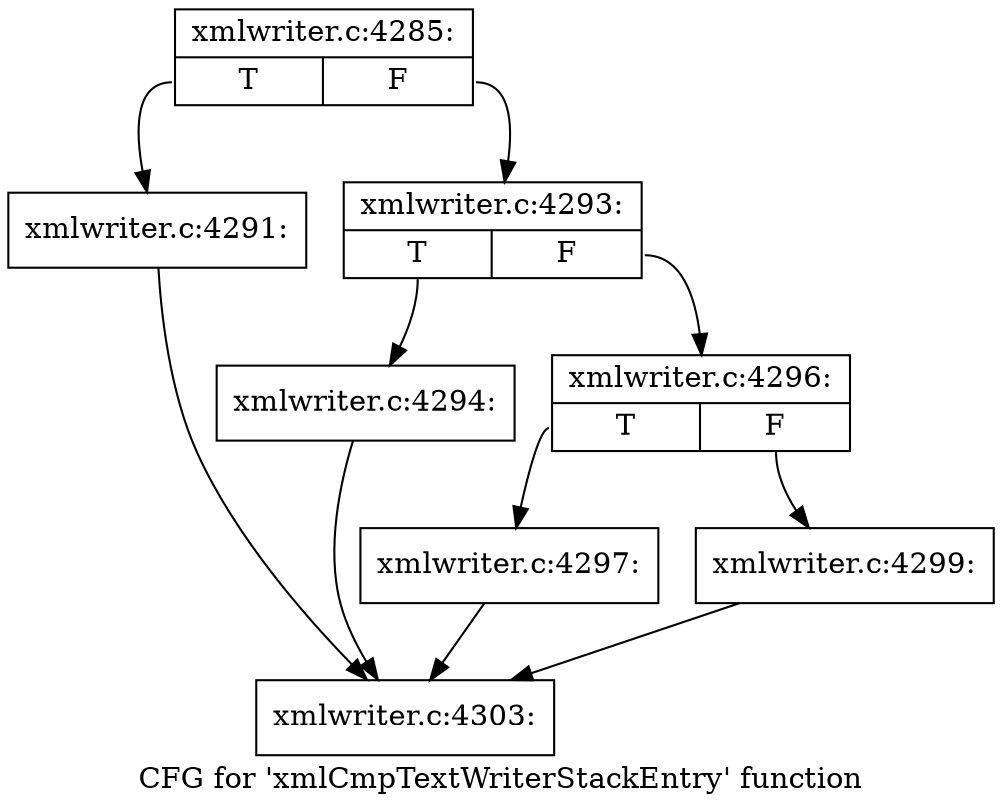 digraph "CFG for 'xmlCmpTextWriterStackEntry' function" {
	label="CFG for 'xmlCmpTextWriterStackEntry' function";

	Node0x4162ac0 [shape=record,label="{xmlwriter.c:4285:|{<s0>T|<s1>F}}"];
	Node0x4162ac0:s0 -> Node0x4164f90;
	Node0x4162ac0:s1 -> Node0x4164fe0;
	Node0x4164f90 [shape=record,label="{xmlwriter.c:4291:}"];
	Node0x4164f90 -> Node0x41643f0;
	Node0x4164fe0 [shape=record,label="{xmlwriter.c:4293:|{<s0>T|<s1>F}}"];
	Node0x4164fe0:s0 -> Node0x41654a0;
	Node0x4164fe0:s1 -> Node0x41654f0;
	Node0x41654a0 [shape=record,label="{xmlwriter.c:4294:}"];
	Node0x41654a0 -> Node0x41643f0;
	Node0x41654f0 [shape=record,label="{xmlwriter.c:4296:|{<s0>T|<s1>F}}"];
	Node0x41654f0:s0 -> Node0x4165980;
	Node0x41654f0:s1 -> Node0x41659d0;
	Node0x4165980 [shape=record,label="{xmlwriter.c:4297:}"];
	Node0x4165980 -> Node0x41643f0;
	Node0x41659d0 [shape=record,label="{xmlwriter.c:4299:}"];
	Node0x41659d0 -> Node0x41643f0;
	Node0x41643f0 [shape=record,label="{xmlwriter.c:4303:}"];
}
